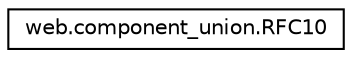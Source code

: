 digraph "Graphical Class Hierarchy"
{
  edge [fontname="Helvetica",fontsize="10",labelfontname="Helvetica",labelfontsize="10"];
  node [fontname="Helvetica",fontsize="10",shape=record];
  rankdir="LR";
  Node1 [label="web.component_union.RFC10",height=0.2,width=0.4,color="black", fillcolor="white", style="filled",URL="$classweb_1_1component__union_1_1_r_f_c10.html"];
}
